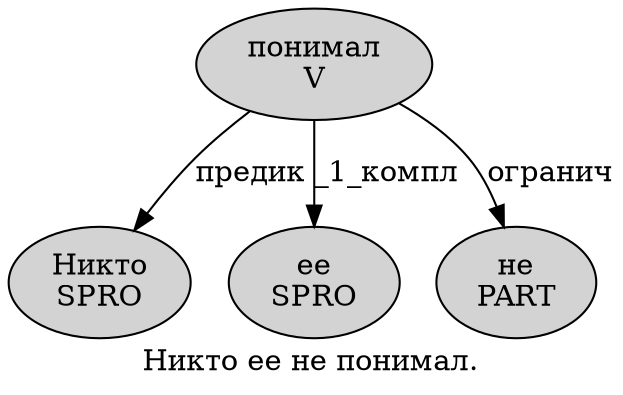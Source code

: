 digraph SENTENCE_1358 {
	graph [label="Никто ее не понимал."]
	node [style=filled]
		0 [label="Никто
SPRO" color="" fillcolor=lightgray penwidth=1 shape=ellipse]
		1 [label="ее
SPRO" color="" fillcolor=lightgray penwidth=1 shape=ellipse]
		2 [label="не
PART" color="" fillcolor=lightgray penwidth=1 shape=ellipse]
		3 [label="понимал
V" color="" fillcolor=lightgray penwidth=1 shape=ellipse]
			3 -> 0 [label="предик"]
			3 -> 1 [label="_1_компл"]
			3 -> 2 [label="огранич"]
}